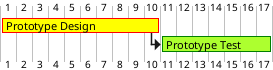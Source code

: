 @startgantt
' Task Declaration
[Prototype Design] as [PD] lasts 10 days
[Prototype Test] as [PT] lasts 7 days

' Task Constraints
[PT] starts at [PD]'s end

' Add colors
[PD] is colored in Yellow/Red
[PT] is colored in GreenYellow/Green

@endgantt
